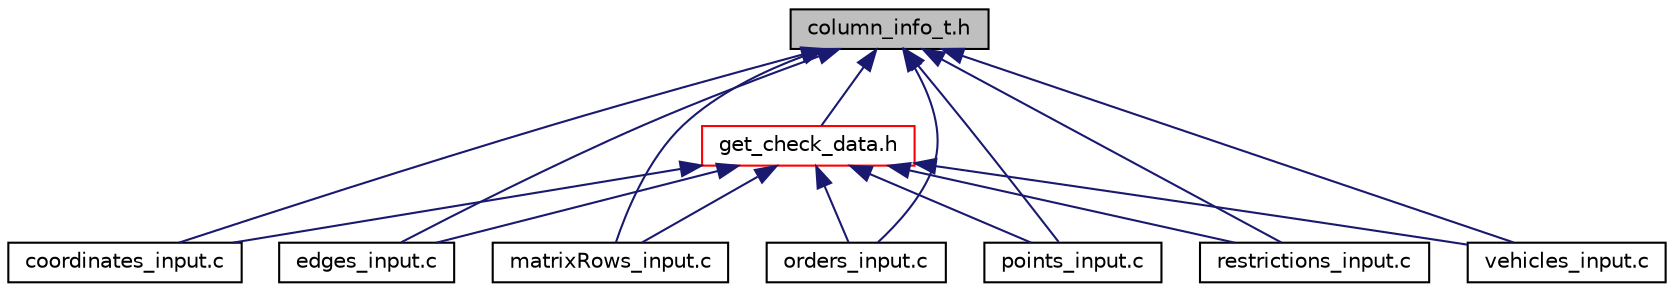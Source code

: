 digraph "column_info_t.h"
{
  edge [fontname="Helvetica",fontsize="10",labelfontname="Helvetica",labelfontsize="10"];
  node [fontname="Helvetica",fontsize="10",shape=record];
  Node3 [label="column_info_t.h",height=0.2,width=0.4,color="black", fillcolor="grey75", style="filled", fontcolor="black"];
  Node3 -> Node4 [dir="back",color="midnightblue",fontsize="10",style="solid",fontname="Helvetica"];
  Node4 [label="coordinates_input.c",height=0.2,width=0.4,color="black", fillcolor="white", style="filled",URL="$coordinates__input_8c.html"];
  Node3 -> Node5 [dir="back",color="midnightblue",fontsize="10",style="solid",fontname="Helvetica"];
  Node5 [label="edges_input.c",height=0.2,width=0.4,color="black", fillcolor="white", style="filled",URL="$edges__input_8c.html"];
  Node3 -> Node6 [dir="back",color="midnightblue",fontsize="10",style="solid",fontname="Helvetica"];
  Node6 [label="matrixRows_input.c",height=0.2,width=0.4,color="black", fillcolor="white", style="filled",URL="$matrixRows__input_8c.html"];
  Node3 -> Node7 [dir="back",color="midnightblue",fontsize="10",style="solid",fontname="Helvetica"];
  Node7 [label="orders_input.c",height=0.2,width=0.4,color="black", fillcolor="white", style="filled",URL="$orders__input_8c.html"];
  Node3 -> Node8 [dir="back",color="midnightblue",fontsize="10",style="solid",fontname="Helvetica"];
  Node8 [label="points_input.c",height=0.2,width=0.4,color="black", fillcolor="white", style="filled",URL="$points__input_8c.html"];
  Node3 -> Node9 [dir="back",color="midnightblue",fontsize="10",style="solid",fontname="Helvetica"];
  Node9 [label="restrictions_input.c",height=0.2,width=0.4,color="black", fillcolor="white", style="filled",URL="$restrictions__input_8c.html"];
  Node3 -> Node10 [dir="back",color="midnightblue",fontsize="10",style="solid",fontname="Helvetica"];
  Node10 [label="vehicles_input.c",height=0.2,width=0.4,color="black", fillcolor="white", style="filled",URL="$vehicles__input_8c.html"];
  Node3 -> Node11 [dir="back",color="midnightblue",fontsize="10",style="solid",fontname="Helvetica"];
  Node11 [label="get_check_data.h",height=0.2,width=0.4,color="red", fillcolor="white", style="filled",URL="$get__check__data_8h.html"];
  Node11 -> Node4 [dir="back",color="midnightblue",fontsize="10",style="solid",fontname="Helvetica"];
  Node11 -> Node5 [dir="back",color="midnightblue",fontsize="10",style="solid",fontname="Helvetica"];
  Node11 -> Node6 [dir="back",color="midnightblue",fontsize="10",style="solid",fontname="Helvetica"];
  Node11 -> Node7 [dir="back",color="midnightblue",fontsize="10",style="solid",fontname="Helvetica"];
  Node11 -> Node8 [dir="back",color="midnightblue",fontsize="10",style="solid",fontname="Helvetica"];
  Node11 -> Node9 [dir="back",color="midnightblue",fontsize="10",style="solid",fontname="Helvetica"];
  Node11 -> Node10 [dir="back",color="midnightblue",fontsize="10",style="solid",fontname="Helvetica"];
}
